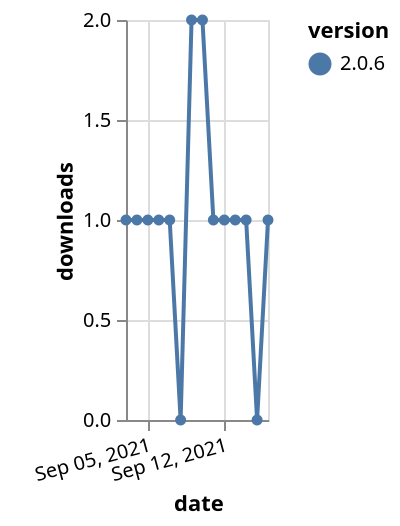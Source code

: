 {"$schema": "https://vega.github.io/schema/vega-lite/v5.json", "description": "A simple bar chart with embedded data.", "data": {"values": [{"date": "2021-09-03", "total": 165, "delta": 1, "version": "2.0.6"}, {"date": "2021-09-04", "total": 166, "delta": 1, "version": "2.0.6"}, {"date": "2021-09-05", "total": 167, "delta": 1, "version": "2.0.6"}, {"date": "2021-09-06", "total": 168, "delta": 1, "version": "2.0.6"}, {"date": "2021-09-07", "total": 169, "delta": 1, "version": "2.0.6"}, {"date": "2021-09-08", "total": 169, "delta": 0, "version": "2.0.6"}, {"date": "2021-09-09", "total": 171, "delta": 2, "version": "2.0.6"}, {"date": "2021-09-10", "total": 173, "delta": 2, "version": "2.0.6"}, {"date": "2021-09-11", "total": 174, "delta": 1, "version": "2.0.6"}, {"date": "2021-09-12", "total": 175, "delta": 1, "version": "2.0.6"}, {"date": "2021-09-13", "total": 176, "delta": 1, "version": "2.0.6"}, {"date": "2021-09-14", "total": 177, "delta": 1, "version": "2.0.6"}, {"date": "2021-09-15", "total": 177, "delta": 0, "version": "2.0.6"}, {"date": "2021-09-16", "total": 178, "delta": 1, "version": "2.0.6"}]}, "width": "container", "mark": {"type": "line", "point": {"filled": true}}, "encoding": {"x": {"field": "date", "type": "temporal", "timeUnit": "yearmonthdate", "title": "date", "axis": {"labelAngle": -15}}, "y": {"field": "delta", "type": "quantitative", "title": "downloads"}, "color": {"field": "version", "type": "nominal"}, "tooltip": {"field": "delta"}}}